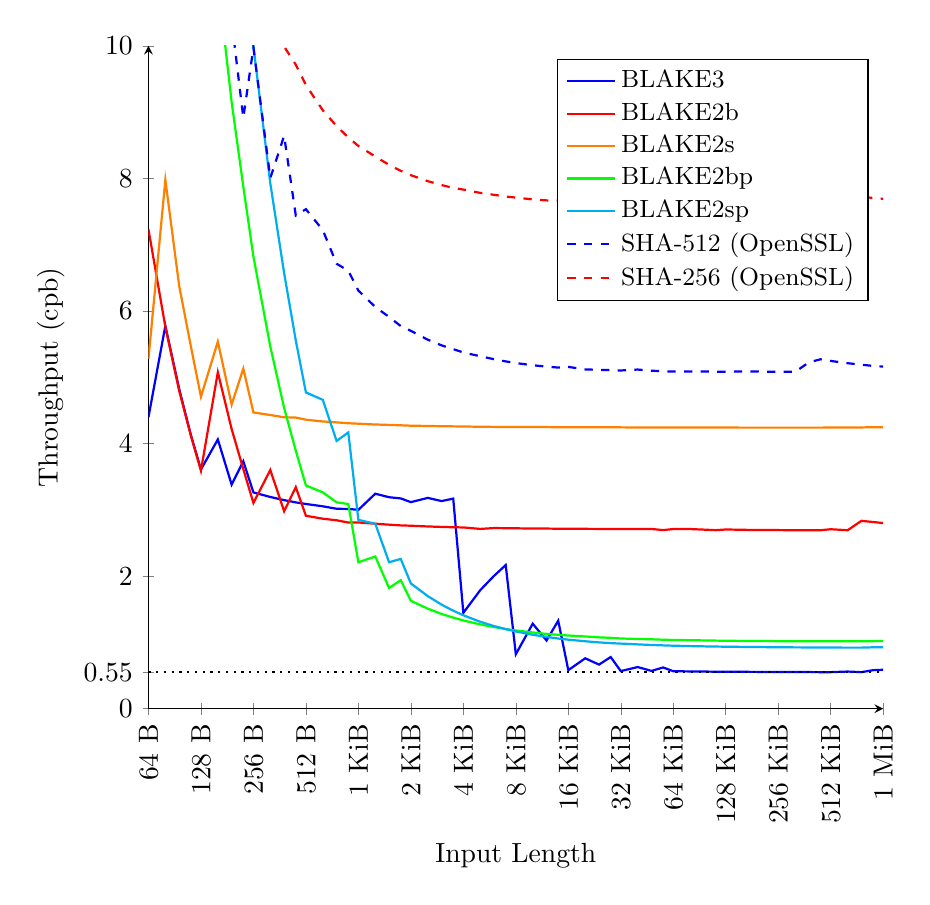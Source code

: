 \begin{tikzpicture}
\begin{axis}[
    width=0.9\textwidth,
	height=10cm,
	legend style={at={(0.98,0.98)}, anchor=north east, font=\small, cells={anchor=west}},
	axis x line=bottom,
	axis y line=left,
	cycle multi list={
		linestyles\nextlist
		blue,red,orange,green,cyan
	},
	%no markers,
	mark options={scale=0.5},
	every axis plot/.append style={thick},
    ymin=0,
    ymax=10,
    xmin=64,
    xmax=1048576,
	ylabel=Throughput (cpb),
	xlabel=Input Length,
	xmode=log,
	log basis x=2,
	y tick label style={%
		/pgf/number format/.cd,%
		scaled x ticks = false,%
		set thousands separator={},%
		fixed%
	},
	xticklabels={64 B,128 B,256 B,512 B,1 KiB,2 KiB,4 KiB,8 KiB,16 KiB,32 KiB,64 KiB,128 KiB,256 KiB,512 KiB,1 MiB},
	xtick={64, 128, 256, 512, 1024, 2048, 4096, 8192, 16384, 32768, 65536, 131072, 262144, 524288, 1048576},
	ytick={0, 0.55, 2, 4, 6, 8, 10},
	x tick label style={rotate=90,anchor=east}
]
\legend{BLAKE3, BLAKE2b, BLAKE2s, BLAKE2bp, BLAKE2sp, SHA-512 (OpenSSL), SHA-256 (OpenSSL)}
% blake3
\addplot coordinates {
(64, 4.398)
(80, 5.775)
(96, 4.825)
(112, 4.131)
(128, 3.608)
(160, 4.062)
(192, 3.38)
(224, 3.732)
(256, 3.262)
(320, 3.194)
(384, 3.146)
(448, 3.112)
(512, 3.088)
(640, 3.053)
(768, 3.016)
(896, 3.013)
(1024, 3.0)
(1280, 3.243)
(1536, 3.19)
(1792, 3.172)
(2048, 3.116)
(2560, 3.18)
(3072, 3.132)
(3584, 3.169)
(4096, 1.446)
(5120, 1.788)
(6144, 2.004)
(7168, 2.167)
(8192, 0.822)
(10240, 1.282)
(12288, 1.029)
(14336, 1.327)
(16384, 0.581)
(20480, 0.76)
(24576, 0.665)
(28672, 0.779)
(32768, 0.567)
(40960, 0.628)
(49152, 0.57)
(57344, 0.622)
(65536, 0.565)
(81920, 0.562)
(98304, 0.56)
(114688, 0.558)
(131072, 0.557)
(163840, 0.556)
(196608, 0.555)
(229376, 0.554)
(262144, 0.554)
(327680, 0.552)
(393216, 0.552)
(458752, 0.551)
(524288, 0.551)
(655360, 0.56)
(786432, 0.551)
(917504, 0.581)
(1048576, 0.587)
};
% blake2b
\addplot coordinates {
(64, 7.23)
(80, 5.76)
(96, 4.797)
(112, 4.121)
(128, 3.59)
(160, 5.075)
(192, 4.219)
(224, 3.613)
(256, 3.104)
(320, 3.601)
(384, 2.978)
(448, 3.342)
(512, 2.91)
(640, 2.866)
(768, 2.842)
(896, 2.808)
(1024, 2.809)
(1280, 2.79)
(1536, 2.776)
(1792, 2.765)
(2048, 2.76)
(2560, 2.749)
(3072, 2.742)
(3584, 2.737)
(4096, 2.734)
(5120, 2.712)
(6144, 2.725)
(7168, 2.723)
(8192, 2.721)
(10240, 2.718)
(12288, 2.717)
(14336, 2.715)
(16384, 2.714)
(20480, 2.713)
(24576, 2.712)
(28672, 2.712)
(32768, 2.712)
(40960, 2.711)
(49152, 2.711)
(57344, 2.694)
(65536, 2.71)
(81920, 2.71)
(98304, 2.701)
(114688, 2.693)
(131072, 2.703)
(163840, 2.699)
(196608, 2.694)
(229376, 2.695)
(262144, 2.694)
(327680, 2.692)
(393216, 2.692)
(458752, 2.692)
(524288, 2.707)
(655360, 2.692)
(786432, 2.834)
(917504, 2.816)
(1048576, 2.8)
};
% blake2s
\addplot coordinates {
(64, 5.278)
(80, 7.978)
(96, 6.38)
(112, 5.469)
(128, 4.705)
(160, 5.537)
(192, 4.588)
(224, 5.13)
(256, 4.469)
(320, 4.43)
(384, 4.396)
(448, 4.392)
(512, 4.359)
(640, 4.333)
(768, 4.319)
(896, 4.306)
(1024, 4.299)
(1280, 4.287)
(1536, 4.281)
(1792, 4.275)
(2048, 4.269)
(2560, 4.265)
(3072, 4.261)
(3584, 4.259)
(4096, 4.257)
(5120, 4.253)
(6144, 4.251)
(7168, 4.25)
(8192, 4.249)
(10240, 4.248)
(12288, 4.248)
(14336, 4.246)
(16384, 4.247)
(20480, 4.245)
(24576, 4.245)
(28672, 4.245)
(32768, 4.244)
(40960, 4.242)
(49152, 4.242)
(57344, 4.242)
(65536, 4.242)
(81920, 4.241)
(98304, 4.241)
(114688, 4.241)
(131072, 4.241)
(163840, 4.24)
(196608, 4.24)
(229376, 4.24)
(262144, 4.24)
(327680, 4.24)
(393216, 4.24)
(458752, 4.24)
(524288, 4.241)
(655360, 4.241)
(786432, 4.243)
(917504, 4.246)
(1048576, 4.246)
};
% blake2bp
\addplot coordinates {
(64, 27.583)
(80, 22.133)
(96, 18.444)
(112, 15.808)
(128, 13.682)
(160, 10.982)
(192, 9.151)
(224, 7.875)
(256, 6.819)
(320, 5.463)
(384, 4.538)
(448, 3.891)
(512, 3.368)
(640, 3.263)
(768, 3.113)
(896, 3.088)
(1024, 2.209)
(1280, 2.296)
(1536, 1.82)
(1792, 1.939)
(2048, 1.627)
(2560, 1.509)
(3072, 1.429)
(3584, 1.374)
(4096, 1.331)
(5120, 1.271)
(6144, 1.231)
(7168, 1.202)
(8192, 1.18)
(10240, 1.15)
(12288, 1.128)
(14336, 1.115)
(16384, 1.104)
(20480, 1.089)
(24576, 1.076)
(28672, 1.069)
(32768, 1.059)
(40960, 1.051)
(49152, 1.047)
(57344, 1.04)
(65536, 1.037)
(81920, 1.033)
(98304, 1.03)
(114688, 1.027)
(131072, 1.025)
(163840, 1.022)
(196608, 1.021)
(229376, 1.021)
(262144, 1.018)
(327680, 1.017)
(393216, 1.018)
(458752, 1.017)
(524288, 1.017)
(655360, 1.016)
(786432, 1.016)
(917504, 1.019)
(1048576, 1.021)
};
% blake2sp
\addplot coordinates {
(64, 40.159)
(80, 32.285)
(96, 26.872)
(112, 23.141)
(128, 20.014)
(160, 16.101)
(192, 13.323)
(224, 11.476)
(256, 9.991)
(320, 7.925)
(384, 6.573)
(448, 5.554)
(512, 4.771)
(640, 4.659)
(768, 4.039)
(896, 4.167)
(1024, 2.848)
(1280, 2.79)
(1536, 2.209)
(1792, 2.259)
(2048, 1.889)
(2560, 1.698)
(3072, 1.57)
(3584, 1.478)
(4096, 1.409)
(5120, 1.311)
(6144, 1.246)
(7168, 1.2)
(8192, 1.165)
(10240, 1.115)
(12288, 1.083)
(14336, 1.058)
(16384, 1.041)
(20480, 1.017)
(24576, 1.0)
(28672, 0.989)
(32768, 0.982)
(40960, 0.97)
(49152, 0.961)
(57344, 0.955)
(65536, 0.95)
(81920, 0.944)
(98304, 0.94)
(114688, 0.937)
(131072, 0.935)
(163840, 0.932)
(196608, 0.93)
(229376, 0.928)
(262144, 0.926)
(327680, 0.925)
(393216, 0.924)
(458752, 0.923)
(524288, 0.922)
(655360, 0.921)
(786432, 0.921)
(917504, 0.926)
(1048576, 0.926)
};
% sha512
\addplot coordinates {
(64, 18.808)
(80, 15.056)
(96, 12.576)
(112, 17.965)
(128, 15.52)
(160, 12.467)
(192, 10.374)
(224, 8.914)
(256, 9.974)
(320, 8.005)
(384, 8.643)
(448, 7.44)
(512, 7.535)
(640, 7.22)
(768, 6.712)
(896, 6.608)
(1024, 6.307)
(1280, 6.06)
(1536, 5.91)
(1792, 5.772)
(2048, 5.7)
(2560, 5.566)
(3072, 5.481)
(3584, 5.424)
(4096, 5.373)
(5120, 5.317)
(6144, 5.272)
(7168, 5.239)
(8192, 5.214)
(10240, 5.181)
(12288, 5.16)
(14336, 5.146)
(16384, 5.156)
(20480, 5.118)
(24576, 5.112)
(28672, 5.107)
(32768, 5.102)
(40960, 5.116)
(49152, 5.099)
(57344, 5.09)
(65536, 5.086)
(81920, 5.085)
(98304, 5.088)
(114688, 5.083)
(131072, 5.082)
(163840, 5.088)
(196608, 5.086)
(229376, 5.083)
(262144, 5.084)
(327680, 5.081)
(393216, 5.225)
(458752, 5.271)
(524288, 5.246)
(655360, 5.212)
(786432, 5.189)
(917504, 5.171)
(1048576, 5.161)
};
% sha256
\addplot coordinates {
(64, 22.393)
(80, 18.006)
(96, 14.989)
(112, 12.87)
(128, 14.77)
(160, 11.86)
(192, 12.564)
(224, 10.838)
(256, 11.188)
(320, 10.6)
(384, 9.988)
(448, 9.716)
(512, 9.408)
(640, 9.027)
(768, 8.789)
(896, 8.618)
(1024, 8.489)
(1280, 8.33)
(1536, 8.204)
(1792, 8.114)
(2048, 8.048)
(2560, 7.958)
(3072, 7.899)
(3584, 7.856)
(4096, 7.831)
(5120, 7.781)
(6144, 7.752)
(7168, 7.726)
(8192, 7.71)
(10240, 7.683)
(12288, 7.668)
(14336, 7.665)
(16384, 7.662)
(20480, 7.658)
(24576, 7.665)
(28672, 7.668)
(32768, 7.682)
(40960, 7.647)
(49152, 7.66)
(57344, 7.656)
(65536, 7.634)
(81920, 7.637)
(98304, 7.626)
(114688, 7.63)
(131072, 7.626)
(163840, 7.625)
(196608, 7.618)
(229376, 7.624)
(262144, 7.82)
(327680, 7.876)
(393216, 7.834)
(458752, 7.805)
(524288, 7.78)
(655360, 7.748)
(786432, 7.724)
(917504, 7.704)
(1048576, 7.692)
};
% horizontal rule
\addplot [black, dotted] coordinates {
(64, 0.55)
(1048576, 0.55)
};
\end{axis}
\end{tikzpicture}
